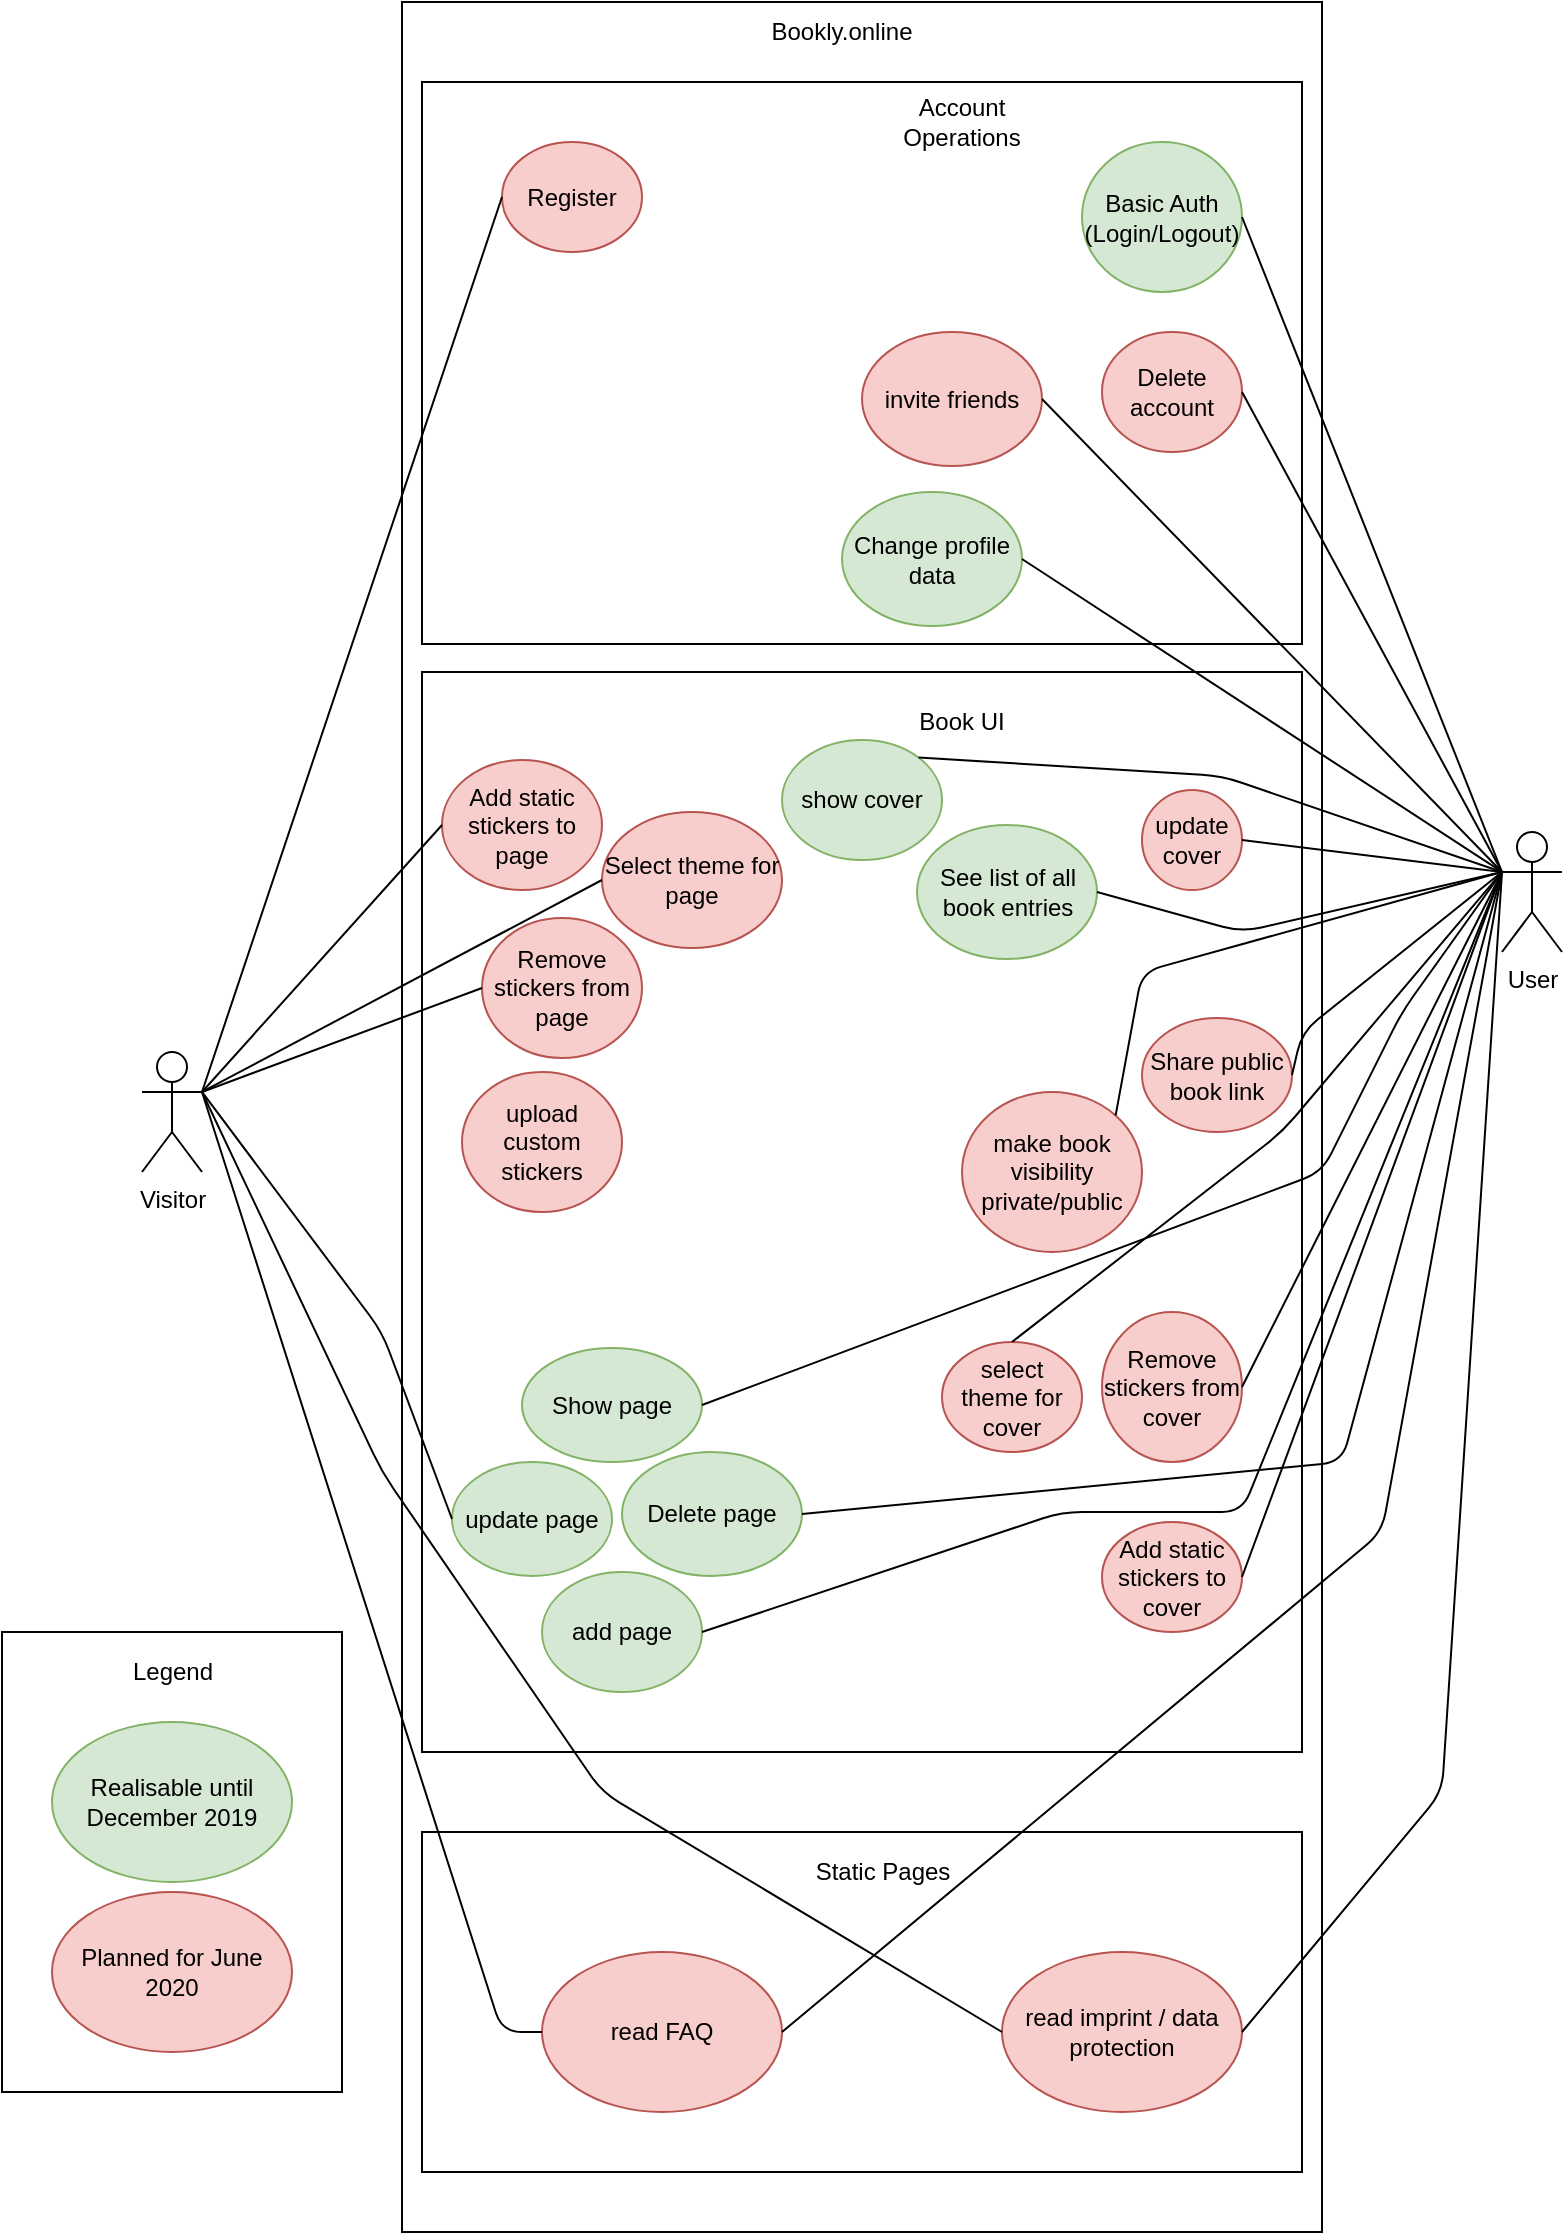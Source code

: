 <mxfile version="12.2.9" type="device" pages="1"><diagram id="QTkLTwpihX6w_ZSABnGS" name="Page-1"><mxGraphModel dx="2432" dy="1786" grid="1" gridSize="10" guides="1" tooltips="1" connect="1" arrows="1" fold="1" page="1" pageScale="1" pageWidth="827" pageHeight="1169" math="0" shadow="0"><root><mxCell id="0"/><mxCell id="1" parent="0"/><mxCell id="Cbfm2NbSBNBgH-ECUjFJ-1" value="User" style="shape=umlActor;verticalLabelPosition=bottom;labelBackgroundColor=#ffffff;verticalAlign=top;html=1;outlineConnect=0;" parent="1" vertex="1"><mxGeometry x="-880" y="-730" width="30" height="60" as="geometry"/></mxCell><mxCell id="Cbfm2NbSBNBgH-ECUjFJ-5" value="Visitor" style="shape=umlActor;verticalLabelPosition=bottom;labelBackgroundColor=#ffffff;verticalAlign=top;html=1;outlineConnect=0;" parent="1" vertex="1"><mxGeometry x="-1560" y="-620" width="30" height="60" as="geometry"/></mxCell><mxCell id="Cbfm2NbSBNBgH-ECUjFJ-2" value="" style="rounded=0;whiteSpace=wrap;html=1;" parent="1" vertex="1"><mxGeometry x="-1430" y="-1145" width="460" height="1115" as="geometry"/></mxCell><mxCell id="Cbfm2NbSBNBgH-ECUjFJ-3" value="Bookly.online" style="text;html=1;strokeColor=none;fillColor=none;align=center;verticalAlign=middle;whiteSpace=wrap;rounded=0;" parent="1" vertex="1"><mxGeometry x="-1260" y="-1140" width="100" height="20" as="geometry"/></mxCell><mxCell id="Cbfm2NbSBNBgH-ECUjFJ-18" value="" style="rounded=0;whiteSpace=wrap;html=1;" parent="1" vertex="1"><mxGeometry x="-1420" y="-1105" width="440" height="281" as="geometry"/></mxCell><mxCell id="Cbfm2NbSBNBgH-ECUjFJ-19" value="Account Operations" style="text;html=1;strokeColor=none;fillColor=none;align=center;verticalAlign=middle;whiteSpace=wrap;rounded=0;" parent="1" vertex="1"><mxGeometry x="-1190" y="-1095" width="80" height="20" as="geometry"/></mxCell><mxCell id="Cbfm2NbSBNBgH-ECUjFJ-20" value="Basic Auth (Login/Logout)" style="ellipse;whiteSpace=wrap;html=1;fillColor=#d5e8d4;strokeColor=#82b366;" parent="1" vertex="1"><mxGeometry x="-1090" y="-1075" width="80" height="75" as="geometry"/></mxCell><mxCell id="Cbfm2NbSBNBgH-ECUjFJ-21" value="Register" style="ellipse;whiteSpace=wrap;html=1;fillColor=#f8cecc;strokeColor=#b85450;" parent="1" vertex="1"><mxGeometry x="-1380" y="-1075" width="70" height="55" as="geometry"/></mxCell><mxCell id="Cbfm2NbSBNBgH-ECUjFJ-22" value="Delete account" style="ellipse;whiteSpace=wrap;html=1;fillColor=#f8cecc;strokeColor=#b85450;" parent="1" vertex="1"><mxGeometry x="-1080" y="-980" width="70" height="60" as="geometry"/></mxCell><mxCell id="Cbfm2NbSBNBgH-ECUjFJ-23" value="" style="rounded=0;whiteSpace=wrap;html=1;" parent="1" vertex="1"><mxGeometry x="-1420" y="-810" width="440" height="540" as="geometry"/></mxCell><mxCell id="Cbfm2NbSBNBgH-ECUjFJ-15" value="Add static stickers to page" style="ellipse;whiteSpace=wrap;html=1;fillColor=#f8cecc;strokeColor=#b85450;" parent="1" vertex="1"><mxGeometry x="-1410" y="-766" width="80" height="65" as="geometry"/></mxCell><mxCell id="Cbfm2NbSBNBgH-ECUjFJ-13" value="update cover" style="ellipse;whiteSpace=wrap;html=1;fillColor=#f8cecc;strokeColor=#b85450;" parent="1" vertex="1"><mxGeometry x="-1060" y="-751" width="50" height="50" as="geometry"/></mxCell><mxCell id="Cbfm2NbSBNBgH-ECUjFJ-24" value="Book UI" style="text;html=1;strokeColor=none;fillColor=none;align=center;verticalAlign=middle;whiteSpace=wrap;rounded=0;" parent="1" vertex="1"><mxGeometry x="-1210" y="-795" width="120" height="20" as="geometry"/></mxCell><mxCell id="Cbfm2NbSBNBgH-ECUjFJ-25" value="Share public book link" style="ellipse;whiteSpace=wrap;html=1;fillColor=#f8cecc;strokeColor=#b85450;" parent="1" vertex="1"><mxGeometry x="-1060" y="-637" width="75" height="57" as="geometry"/></mxCell><mxCell id="wHSJdmdyM5T6n98NVIBe-3" value="" style="rounded=0;whiteSpace=wrap;html=1;" parent="1" vertex="1"><mxGeometry x="-1630" y="-330" width="170" height="230" as="geometry"/></mxCell><mxCell id="wHSJdmdyM5T6n98NVIBe-4" value="Realisable until December 2019" style="ellipse;whiteSpace=wrap;html=1;fillColor=#d5e8d4;strokeColor=#82b366;" parent="1" vertex="1"><mxGeometry x="-1605" y="-285" width="120" height="80" as="geometry"/></mxCell><mxCell id="wHSJdmdyM5T6n98NVIBe-5" value="Legend" style="text;html=1;strokeColor=none;fillColor=none;align=center;verticalAlign=middle;whiteSpace=wrap;rounded=0;" parent="1" vertex="1"><mxGeometry x="-1582.5" y="-320" width="75" height="20" as="geometry"/></mxCell><mxCell id="wHSJdmdyM5T6n98NVIBe-6" value="Planned for June 2020" style="ellipse;whiteSpace=wrap;html=1;fillColor=#f8cecc;strokeColor=#b85450;" parent="1" vertex="1"><mxGeometry x="-1605" y="-200" width="120" height="80" as="geometry"/></mxCell><mxCell id="wHSJdmdyM5T6n98NVIBe-7" value="See list of all book entries" style="ellipse;whiteSpace=wrap;html=1;fillColor=#d5e8d4;strokeColor=#82b366;" parent="1" vertex="1"><mxGeometry x="-1172.5" y="-733.5" width="90" height="67" as="geometry"/></mxCell><mxCell id="wHSJdmdyM5T6n98NVIBe-8" value="add page" style="ellipse;whiteSpace=wrap;html=1;fillColor=#d5e8d4;strokeColor=#82b366;" parent="1" vertex="1"><mxGeometry x="-1360" y="-360" width="80" height="60" as="geometry"/></mxCell><mxCell id="wHSJdmdyM5T6n98NVIBe-10" value="" style="rounded=0;whiteSpace=wrap;html=1;" parent="1" vertex="1"><mxGeometry x="-1420" y="-230" width="440" height="170" as="geometry"/></mxCell><mxCell id="wHSJdmdyM5T6n98NVIBe-11" value="Static Pages" style="text;html=1;strokeColor=none;fillColor=none;align=center;verticalAlign=middle;whiteSpace=wrap;rounded=0;" parent="1" vertex="1"><mxGeometry x="-1232.5" y="-220" width="85" height="20" as="geometry"/></mxCell><mxCell id="wHSJdmdyM5T6n98NVIBe-14" value="read FAQ" style="ellipse;whiteSpace=wrap;html=1;fillColor=#f8cecc;strokeColor=#b85450;" parent="1" vertex="1"><mxGeometry x="-1360" y="-170" width="120" height="80" as="geometry"/></mxCell><mxCell id="wHSJdmdyM5T6n98NVIBe-16" value="read imprint / data protection" style="ellipse;whiteSpace=wrap;html=1;fillColor=#f8cecc;strokeColor=#b85450;" parent="1" vertex="1"><mxGeometry x="-1130" y="-170" width="120" height="80" as="geometry"/></mxCell><mxCell id="OYF4tBnbgaJxjOM8pys9-2" value="" style="endArrow=none;html=1;entryX=0;entryY=0.5;entryDx=0;entryDy=0;exitX=1;exitY=0.333;exitDx=0;exitDy=0;exitPerimeter=0;endFill=0;" parent="1" source="Cbfm2NbSBNBgH-ECUjFJ-5" target="Cbfm2NbSBNBgH-ECUjFJ-21" edge="1"><mxGeometry width="50" height="50" relative="1" as="geometry"><mxPoint x="-1520" y="-560" as="sourcePoint"/><mxPoint x="-1400" y="-570" as="targetPoint"/><Array as="points"/></mxGeometry></mxCell><mxCell id="OYF4tBnbgaJxjOM8pys9-3" value="" style="endArrow=none;html=1;entryX=0;entryY=0.5;entryDx=0;entryDy=0;exitX=1;exitY=0.333;exitDx=0;exitDy=0;exitPerimeter=0;endFill=0;" parent="1" source="Cbfm2NbSBNBgH-ECUjFJ-5" target="wHSJdmdyM5T6n98NVIBe-16" edge="1"><mxGeometry width="50" height="50" relative="1" as="geometry"><mxPoint x="-1520" y="-560" as="sourcePoint"/><mxPoint x="-1440" y="-550" as="targetPoint"/><Array as="points"><mxPoint x="-1440" y="-410"/><mxPoint x="-1330" y="-250"/></Array></mxGeometry></mxCell><mxCell id="OYF4tBnbgaJxjOM8pys9-4" value="" style="endArrow=none;html=1;entryX=0;entryY=0.5;entryDx=0;entryDy=0;exitX=1;exitY=0.333;exitDx=0;exitDy=0;exitPerimeter=0;endFill=0;" parent="1" source="Cbfm2NbSBNBgH-ECUjFJ-5" target="wHSJdmdyM5T6n98NVIBe-14" edge="1"><mxGeometry width="50" height="50" relative="1" as="geometry"><mxPoint x="-1520" y="-560" as="sourcePoint"/><mxPoint x="-1510" y="-460" as="targetPoint"/><Array as="points"><mxPoint x="-1380" y="-130"/></Array></mxGeometry></mxCell><mxCell id="OYF4tBnbgaJxjOM8pys9-16" value="" style="endArrow=none;html=1;entryX=1;entryY=0.5;entryDx=0;entryDy=0;exitX=0;exitY=0.333;exitDx=0;exitDy=0;exitPerimeter=0;endFill=0;" parent="1" source="Cbfm2NbSBNBgH-ECUjFJ-1" target="Cbfm2NbSBNBgH-ECUjFJ-22" edge="1"><mxGeometry width="50" height="50" relative="1" as="geometry"><mxPoint x="-930" y="-600" as="sourcePoint"/><mxPoint x="-880" y="-720" as="targetPoint"/></mxGeometry></mxCell><mxCell id="OYF4tBnbgaJxjOM8pys9-17" value="" style="endArrow=none;html=1;entryX=1;entryY=0.5;entryDx=0;entryDy=0;strokeColor=#000000;endFill=0;" parent="1" target="Cbfm2NbSBNBgH-ECUjFJ-20" edge="1"><mxGeometry width="50" height="50" relative="1" as="geometry"><mxPoint x="-880" y="-710" as="sourcePoint"/><mxPoint x="-880" y="-850" as="targetPoint"/></mxGeometry></mxCell><mxCell id="OYF4tBnbgaJxjOM8pys9-19" value="" style="endArrow=none;html=1;exitX=0;exitY=0.333;exitDx=0;exitDy=0;exitPerimeter=0;entryX=1;entryY=0.5;entryDx=0;entryDy=0;endFill=0;" parent="1" source="Cbfm2NbSBNBgH-ECUjFJ-1" target="Cbfm2NbSBNBgH-ECUjFJ-13" edge="1"><mxGeometry width="50" height="50" relative="1" as="geometry"><mxPoint x="-900" y="-540" as="sourcePoint"/><mxPoint x="-850" y="-590" as="targetPoint"/></mxGeometry></mxCell><mxCell id="OYF4tBnbgaJxjOM8pys9-20" value="" style="endArrow=none;html=1;exitX=1;exitY=0.333;exitDx=0;exitDy=0;exitPerimeter=0;entryX=0;entryY=0.5;entryDx=0;entryDy=0;endFill=0;" parent="1" source="Cbfm2NbSBNBgH-ECUjFJ-5" target="Cbfm2NbSBNBgH-ECUjFJ-15" edge="1"><mxGeometry width="50" height="50" relative="1" as="geometry"><mxPoint x="-920" y="-550" as="sourcePoint"/><mxPoint x="-870" y="-600" as="targetPoint"/><Array as="points"/></mxGeometry></mxCell><mxCell id="OYF4tBnbgaJxjOM8pys9-22" value="" style="endArrow=none;html=1;entryX=1;entryY=0.5;entryDx=0;entryDy=0;endFill=0;" parent="1" target="Cbfm2NbSBNBgH-ECUjFJ-25" edge="1"><mxGeometry width="50" height="50" relative="1" as="geometry"><mxPoint x="-880" y="-710" as="sourcePoint"/><mxPoint x="-870" y="-560" as="targetPoint"/><Array as="points"><mxPoint x="-980" y="-630"/></Array></mxGeometry></mxCell><mxCell id="OYF4tBnbgaJxjOM8pys9-25" value="" style="endArrow=none;html=1;entryX=1;entryY=0.5;entryDx=0;entryDy=0;endFill=0;" parent="1" target="wHSJdmdyM5T6n98NVIBe-7" edge="1"><mxGeometry width="50" height="50" relative="1" as="geometry"><mxPoint x="-880" y="-710" as="sourcePoint"/><mxPoint x="-860" y="-480" as="targetPoint"/><Array as="points"><mxPoint x="-1010" y="-680"/></Array></mxGeometry></mxCell><mxCell id="OYF4tBnbgaJxjOM8pys9-26" value="" style="endArrow=none;html=1;entryX=1;entryY=0.5;entryDx=0;entryDy=0;endFill=0;" parent="1" target="wHSJdmdyM5T6n98NVIBe-8" edge="1"><mxGeometry width="50" height="50" relative="1" as="geometry"><mxPoint x="-880" y="-710" as="sourcePoint"/><mxPoint x="-860" y="-480" as="targetPoint"/><Array as="points"><mxPoint x="-1010" y="-390"/><mxPoint x="-1100" y="-390"/></Array></mxGeometry></mxCell><mxCell id="OYF4tBnbgaJxjOM8pys9-27" value="" style="endArrow=none;html=1;entryX=1;entryY=0.5;entryDx=0;entryDy=0;endFill=0;" parent="1" target="wHSJdmdyM5T6n98NVIBe-16" edge="1"><mxGeometry width="50" height="50" relative="1" as="geometry"><mxPoint x="-880" y="-710" as="sourcePoint"/><mxPoint x="-870" y="-300" as="targetPoint"/><Array as="points"><mxPoint x="-910" y="-250"/></Array></mxGeometry></mxCell><mxCell id="OYF4tBnbgaJxjOM8pys9-28" value="" style="endArrow=none;html=1;entryX=1;entryY=0.5;entryDx=0;entryDy=0;exitX=0;exitY=0.333;exitDx=0;exitDy=0;exitPerimeter=0;endFill=0;" parent="1" source="Cbfm2NbSBNBgH-ECUjFJ-1" target="wHSJdmdyM5T6n98NVIBe-14" edge="1"><mxGeometry width="50" height="50" relative="1" as="geometry"><mxPoint x="-890" y="-300" as="sourcePoint"/><mxPoint x="-840" y="-350" as="targetPoint"/><Array as="points"><mxPoint x="-940" y="-380"/></Array></mxGeometry></mxCell><mxCell id="8wvhuS9CPFJrMScCbIkI-1" style="edgeStyle=orthogonalEdgeStyle;rounded=0;orthogonalLoop=1;jettySize=auto;html=1;exitX=0.5;exitY=1;exitDx=0;exitDy=0;" parent="1" source="Cbfm2NbSBNBgH-ECUjFJ-18" target="Cbfm2NbSBNBgH-ECUjFJ-18" edge="1"><mxGeometry relative="1" as="geometry"/></mxCell><mxCell id="8wvhuS9CPFJrMScCbIkI-2" value="Add static stickers to cover" style="ellipse;whiteSpace=wrap;html=1;fillColor=#f8cecc;strokeColor=#b85450;" parent="1" vertex="1"><mxGeometry x="-1080" y="-385" width="70" height="55" as="geometry"/></mxCell><mxCell id="8wvhuS9CPFJrMScCbIkI-3" value="update page" style="ellipse;whiteSpace=wrap;html=1;fillColor=#d5e8d4;strokeColor=#82b366;" parent="1" vertex="1"><mxGeometry x="-1405" y="-415" width="80" height="57" as="geometry"/></mxCell><mxCell id="8wvhuS9CPFJrMScCbIkI-4" value="" style="endArrow=none;html=1;entryX=0;entryY=0.5;entryDx=0;entryDy=0;exitX=1;exitY=0.333;exitDx=0;exitDy=0;exitPerimeter=0;endFill=0;" parent="1" source="Cbfm2NbSBNBgH-ECUjFJ-5" target="8wvhuS9CPFJrMScCbIkI-3" edge="1"><mxGeometry width="50" height="50" relative="1" as="geometry"><mxPoint x="-1520" y="-590" as="sourcePoint"/><mxPoint x="-1120" y="-120" as="targetPoint"/><Array as="points"><mxPoint x="-1440" y="-480"/></Array></mxGeometry></mxCell><mxCell id="8wvhuS9CPFJrMScCbIkI-5" value="Delete page" style="ellipse;whiteSpace=wrap;html=1;fillColor=#d5e8d4;strokeColor=#82b366;" parent="1" vertex="1"><mxGeometry x="-1320" y="-420" width="90" height="62" as="geometry"/></mxCell><mxCell id="8wvhuS9CPFJrMScCbIkI-6" value="" style="endArrow=none;html=1;exitX=0;exitY=0.333;exitDx=0;exitDy=0;exitPerimeter=0;entryX=1;entryY=0.5;entryDx=0;entryDy=0;endFill=0;" parent="1" source="Cbfm2NbSBNBgH-ECUjFJ-1" target="8wvhuS9CPFJrMScCbIkI-5" edge="1"><mxGeometry width="50" height="50" relative="1" as="geometry"><mxPoint x="-870" y="-700" as="sourcePoint"/><mxPoint x="-1000" y="-700" as="targetPoint"/><Array as="points"><mxPoint x="-960" y="-415"/></Array></mxGeometry></mxCell><mxCell id="8wvhuS9CPFJrMScCbIkI-7" value="Show page" style="ellipse;whiteSpace=wrap;html=1;fillColor=#d5e8d4;strokeColor=#82b366;" parent="1" vertex="1"><mxGeometry x="-1370" y="-472" width="90" height="57" as="geometry"/></mxCell><mxCell id="8wvhuS9CPFJrMScCbIkI-8" value="show cover" style="ellipse;whiteSpace=wrap;html=1;fillColor=#d5e8d4;strokeColor=#82b366;" parent="1" vertex="1"><mxGeometry x="-1240" y="-776" width="80" height="60" as="geometry"/></mxCell><mxCell id="8wvhuS9CPFJrMScCbIkI-9" value="" style="endArrow=none;html=1;exitX=0;exitY=0.333;exitDx=0;exitDy=0;exitPerimeter=0;entryX=1;entryY=0;entryDx=0;entryDy=0;endFill=0;" parent="1" source="Cbfm2NbSBNBgH-ECUjFJ-1" target="8wvhuS9CPFJrMScCbIkI-8" edge="1"><mxGeometry width="50" height="50" relative="1" as="geometry"><mxPoint x="-870" y="-700" as="sourcePoint"/><mxPoint x="-1000" y="-700" as="targetPoint"/><Array as="points"><mxPoint x="-1020" y="-758"/></Array></mxGeometry></mxCell><mxCell id="8wvhuS9CPFJrMScCbIkI-10" value="" style="endArrow=none;html=1;entryX=1;entryY=0.5;entryDx=0;entryDy=0;endFill=0;exitX=0;exitY=0.333;exitDx=0;exitDy=0;exitPerimeter=0;" parent="1" source="Cbfm2NbSBNBgH-ECUjFJ-1" target="8wvhuS9CPFJrMScCbIkI-7" edge="1"><mxGeometry width="50" height="50" relative="1" as="geometry"><mxPoint x="-880" y="-710" as="sourcePoint"/><mxPoint x="-1100" y="-640" as="targetPoint"/><Array as="points"><mxPoint x="-930" y="-640"/><mxPoint x="-970" y="-560"/></Array></mxGeometry></mxCell><mxCell id="8wvhuS9CPFJrMScCbIkI-11" value="" style="endArrow=none;html=1;exitX=0;exitY=0.333;exitDx=0;exitDy=0;exitPerimeter=0;entryX=1;entryY=0.5;entryDx=0;entryDy=0;endFill=0;" parent="1" source="Cbfm2NbSBNBgH-ECUjFJ-1" target="8wvhuS9CPFJrMScCbIkI-2" edge="1"><mxGeometry width="50" height="50" relative="1" as="geometry"><mxPoint x="-870" y="-700" as="sourcePoint"/><mxPoint x="-1000" y="-700" as="targetPoint"/></mxGeometry></mxCell><mxCell id="8wvhuS9CPFJrMScCbIkI-12" value="Change profile data" style="ellipse;whiteSpace=wrap;html=1;fillColor=#d5e8d4;strokeColor=#82b366;" parent="1" vertex="1"><mxGeometry x="-1210" y="-900" width="90" height="67" as="geometry"/></mxCell><mxCell id="8wvhuS9CPFJrMScCbIkI-13" value="" style="endArrow=none;html=1;exitX=0;exitY=0.333;exitDx=0;exitDy=0;exitPerimeter=0;entryX=1;entryY=0.5;entryDx=0;entryDy=0;endFill=0;" parent="1" source="Cbfm2NbSBNBgH-ECUjFJ-1" target="8wvhuS9CPFJrMScCbIkI-12" edge="1"><mxGeometry width="50" height="50" relative="1" as="geometry"><mxPoint x="-870" y="-700" as="sourcePoint"/><mxPoint x="-1000" y="-700" as="targetPoint"/></mxGeometry></mxCell><mxCell id="8wvhuS9CPFJrMScCbIkI-14" value="make book visibility private/public" style="ellipse;whiteSpace=wrap;html=1;fillColor=#f8cecc;strokeColor=#b85450;" parent="1" vertex="1"><mxGeometry x="-1150" y="-600" width="90" height="80" as="geometry"/></mxCell><mxCell id="8wvhuS9CPFJrMScCbIkI-15" value="" style="endArrow=none;html=1;exitX=0;exitY=0.333;exitDx=0;exitDy=0;exitPerimeter=0;entryX=1;entryY=0;entryDx=0;entryDy=0;endFill=0;" parent="1" source="Cbfm2NbSBNBgH-ECUjFJ-1" target="8wvhuS9CPFJrMScCbIkI-14" edge="1"><mxGeometry width="50" height="50" relative="1" as="geometry"><mxPoint x="-870" y="-700" as="sourcePoint"/><mxPoint x="-1000" y="-700" as="targetPoint"/><Array as="points"><mxPoint x="-1060" y="-660"/></Array></mxGeometry></mxCell><mxCell id="8wvhuS9CPFJrMScCbIkI-16" value="Remove stickers from page" style="ellipse;whiteSpace=wrap;html=1;fillColor=#f8cecc;strokeColor=#b85450;" parent="1" vertex="1"><mxGeometry x="-1390" y="-687" width="80" height="70" as="geometry"/></mxCell><mxCell id="8wvhuS9CPFJrMScCbIkI-17" value="Select theme for page" style="ellipse;whiteSpace=wrap;html=1;fillColor=#f8cecc;strokeColor=#b85450;" parent="1" vertex="1"><mxGeometry x="-1330" y="-740" width="90" height="68" as="geometry"/></mxCell><mxCell id="8wvhuS9CPFJrMScCbIkI-18" value="" style="endArrow=none;html=1;exitX=1;exitY=0.333;exitDx=0;exitDy=0;exitPerimeter=0;endFill=0;entryX=0;entryY=0.5;entryDx=0;entryDy=0;" parent="1" source="Cbfm2NbSBNBgH-ECUjFJ-5" target="8wvhuS9CPFJrMScCbIkI-16" edge="1"><mxGeometry width="50" height="50" relative="1" as="geometry"><mxPoint x="-1520" y="-590" as="sourcePoint"/><mxPoint x="-1400" y="-740" as="targetPoint"/><Array as="points"/></mxGeometry></mxCell><mxCell id="8wvhuS9CPFJrMScCbIkI-19" value="" style="endArrow=none;html=1;exitX=1;exitY=0.333;exitDx=0;exitDy=0;exitPerimeter=0;entryX=0;entryY=0.5;entryDx=0;entryDy=0;endFill=0;" parent="1" source="Cbfm2NbSBNBgH-ECUjFJ-5" target="8wvhuS9CPFJrMScCbIkI-17" edge="1"><mxGeometry width="50" height="50" relative="1" as="geometry"><mxPoint x="-1510" y="-580" as="sourcePoint"/><mxPoint x="-1380" y="-725" as="targetPoint"/><Array as="points"/></mxGeometry></mxCell><mxCell id="8wvhuS9CPFJrMScCbIkI-20" value="Remove stickers from cover" style="ellipse;whiteSpace=wrap;html=1;fillColor=#f8cecc;strokeColor=#b85450;" parent="1" vertex="1"><mxGeometry x="-1080" y="-490" width="70" height="75" as="geometry"/></mxCell><mxCell id="8wvhuS9CPFJrMScCbIkI-21" value="" style="endArrow=none;html=1;exitX=0;exitY=0.333;exitDx=0;exitDy=0;exitPerimeter=0;entryX=1;entryY=0.5;entryDx=0;entryDy=0;endFill=0;" parent="1" source="Cbfm2NbSBNBgH-ECUjFJ-1" target="8wvhuS9CPFJrMScCbIkI-20" edge="1"><mxGeometry width="50" height="50" relative="1" as="geometry"><mxPoint x="-870" y="-700" as="sourcePoint"/><mxPoint x="-1000" y="-710" as="targetPoint"/></mxGeometry></mxCell><mxCell id="8wvhuS9CPFJrMScCbIkI-22" value="select theme for cover" style="ellipse;whiteSpace=wrap;html=1;fillColor=#f8cecc;strokeColor=#b85450;" parent="1" vertex="1"><mxGeometry x="-1160" y="-475" width="70" height="55" as="geometry"/></mxCell><mxCell id="8wvhuS9CPFJrMScCbIkI-23" value="" style="endArrow=none;html=1;exitX=0;exitY=0.333;exitDx=0;exitDy=0;exitPerimeter=0;entryX=0.5;entryY=0;entryDx=0;entryDy=0;endFill=0;" parent="1" source="Cbfm2NbSBNBgH-ECUjFJ-1" target="8wvhuS9CPFJrMScCbIkI-22" edge="1"><mxGeometry width="50" height="50" relative="1" as="geometry"><mxPoint x="-870" y="-700" as="sourcePoint"/><mxPoint x="-1000" y="-710" as="targetPoint"/><Array as="points"><mxPoint x="-990" y="-580"/></Array></mxGeometry></mxCell><mxCell id="8wvhuS9CPFJrMScCbIkI-24" value="invite friends" style="ellipse;whiteSpace=wrap;html=1;fillColor=#f8cecc;strokeColor=#b85450;" parent="1" vertex="1"><mxGeometry x="-1200" y="-980" width="90" height="67" as="geometry"/></mxCell><mxCell id="8wvhuS9CPFJrMScCbIkI-25" value="" style="endArrow=none;html=1;entryX=1;entryY=0.5;entryDx=0;entryDy=0;exitX=0;exitY=0.333;exitDx=0;exitDy=0;exitPerimeter=0;endFill=0;" parent="1" source="Cbfm2NbSBNBgH-ECUjFJ-1" target="8wvhuS9CPFJrMScCbIkI-24" edge="1"><mxGeometry width="50" height="50" relative="1" as="geometry"><mxPoint x="-870" y="-700" as="sourcePoint"/><mxPoint x="-1000" y="-940" as="targetPoint"/></mxGeometry></mxCell><mxCell id="ZcMuQLSPwNRCjNidHOXy-1" value="upload custom stickers" style="ellipse;whiteSpace=wrap;html=1;fillColor=#f8cecc;strokeColor=#b85450;" vertex="1" parent="1"><mxGeometry x="-1400" y="-610" width="80" height="70" as="geometry"/></mxCell></root></mxGraphModel></diagram></mxfile>